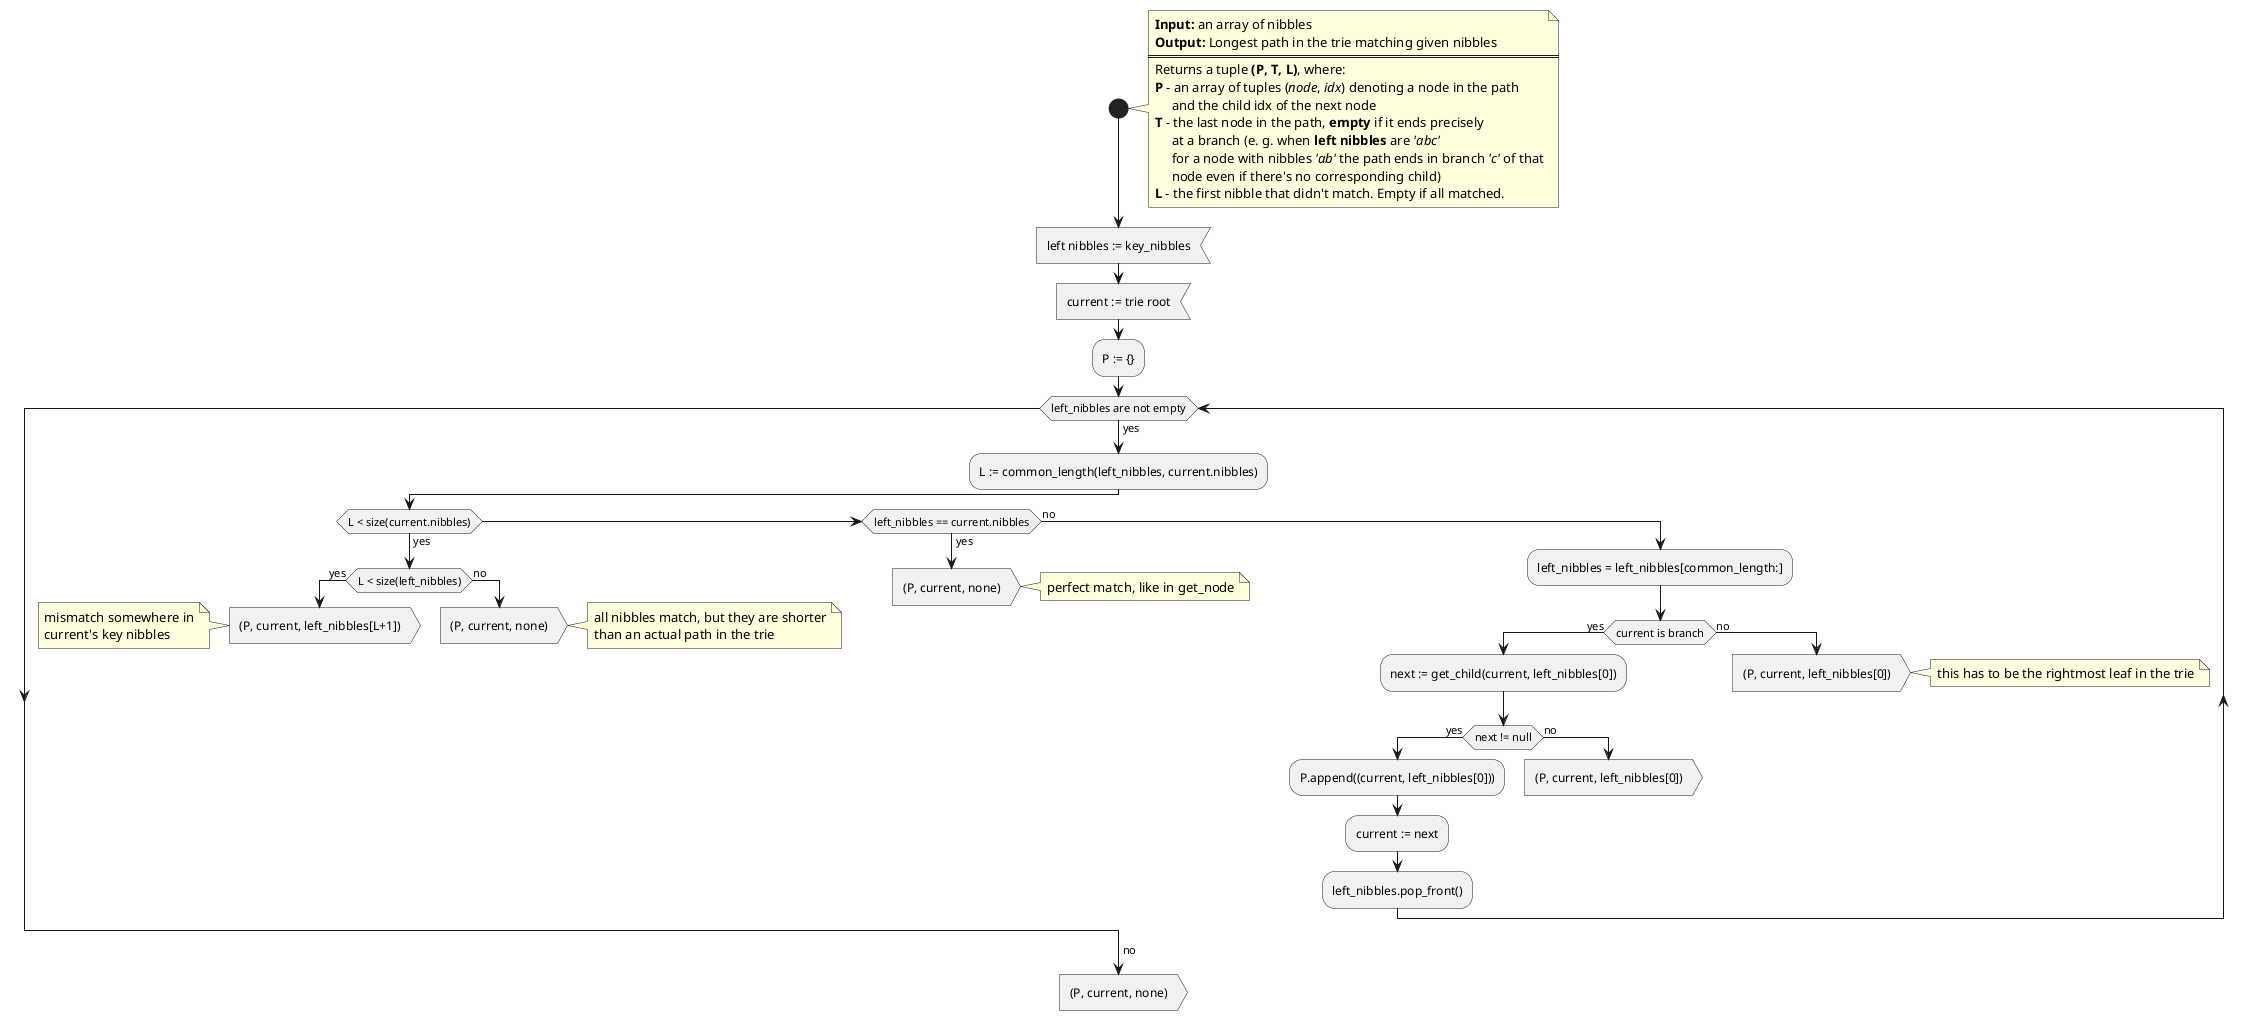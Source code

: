 @startuml follow nibbles algorithm
start

note right
**Input:** an array of nibbles
**Output:** Longest path in the trie matching given nibbles
================================
Returns a tuple **(P, T, L)**, where:
**P** - an array of tuples (//node//, //idx//) denoting a node in the path
     and the child idx of the next node
**T** - the last node in the path, **empty** if it ends precisely
     at a branch (e. g. when **left nibbles** are //'abc'//
     for a node with nibbles //'ab'// the path ends in branch //'c'// of that
     node even if there's no corresponding child)
**L** - the first nibble that didn't match. Empty if all matched.
end note

:left nibbles := key_nibbles<
:current := trie root<
:P := {};
while (left_nibbles are not empty) is (yes)
    :L := common_length(left_nibbles, current.nibbles);
    if (L < size(current.nibbles)) then (yes)
        if (L < size(left_nibbles)) then (yes)
            :(P, current, left_nibbles[L+1])>
            note left
            mismatch somewhere in
            current's key nibbles
            end note
            detach
        else (no)
            :(P, current, none)>
            note right
            all nibbles match, but they are shorter
            than an actual path in the trie
            end note
            detach
        endif
    else if (left_nibbles == current.nibbles) then (yes)
        :(P, current, none)>
        note right
        perfect match, like in get_node
        end note
        detach
    else (no)
        :left_nibbles = left_nibbles[common_length:];
        if (current is branch) then (yes)
            :next := get_child(current, left_nibbles[0]);
            if (next != null) then (yes)
                :P.append((current, left_nibbles[0]));
                :current := next;
                :left_nibbles.pop_front();
            else (no)
                :(P, current, left_nibbles[0])>
                detach
            endif
        else (no)
            :(P, current, left_nibbles[0])>
            note right: this has to be the rightmost leaf in the trie
            detach
        endif
    endif
end while
->no;
:(P, current, none)>

@enduml

@startuml lower bound algorithm
start
:current := root
left_nibbles := key_nibbles<

:(path, tail_node, next_nibble) := follow_nibbles(left_nibbles);
note right: see "follow nibbles" algorithm

if (next_nibble is not null) then (yes)
    :current>
    detach
endif


@enduml
